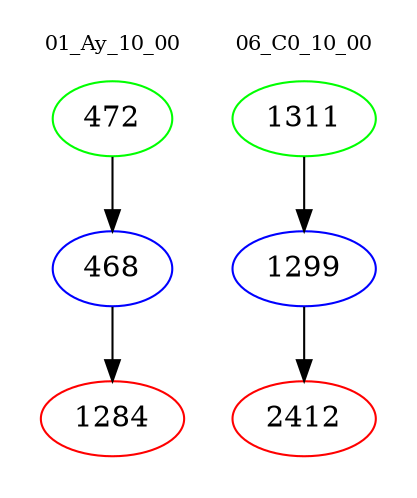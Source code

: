 digraph{
subgraph cluster_0 {
color = white
label = "01_Ay_10_00";
fontsize=10;
T0_472 [label="472", color="green"]
T0_472 -> T0_468 [color="black"]
T0_468 [label="468", color="blue"]
T0_468 -> T0_1284 [color="black"]
T0_1284 [label="1284", color="red"]
}
subgraph cluster_1 {
color = white
label = "06_C0_10_00";
fontsize=10;
T1_1311 [label="1311", color="green"]
T1_1311 -> T1_1299 [color="black"]
T1_1299 [label="1299", color="blue"]
T1_1299 -> T1_2412 [color="black"]
T1_2412 [label="2412", color="red"]
}
}
